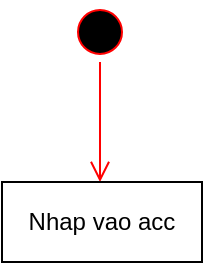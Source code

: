 <mxfile version="26.0.14">
  <diagram name="Page-1" id="cEh69xNHG-fxVZvTW5n-">
    <mxGraphModel dx="521" dy="557" grid="1" gridSize="10" guides="1" tooltips="1" connect="1" arrows="1" fold="1" page="1" pageScale="1" pageWidth="827" pageHeight="1169" math="0" shadow="0">
      <root>
        <mxCell id="0" />
        <mxCell id="1" parent="0" />
        <mxCell id="nz1jDX_mqMzVPb85zMXZ-42" value="" style="ellipse;html=1;shape=startState;fillColor=#000000;strokeColor=#ff0000;" vertex="1" parent="1">
          <mxGeometry x="224" y="200" width="30" height="30" as="geometry" />
        </mxCell>
        <mxCell id="nz1jDX_mqMzVPb85zMXZ-43" value="" style="edgeStyle=orthogonalEdgeStyle;html=1;verticalAlign=bottom;endArrow=open;endSize=8;strokeColor=#ff0000;rounded=0;" edge="1" source="nz1jDX_mqMzVPb85zMXZ-42" parent="1">
          <mxGeometry relative="1" as="geometry">
            <mxPoint x="239" y="290" as="targetPoint" />
          </mxGeometry>
        </mxCell>
        <mxCell id="nz1jDX_mqMzVPb85zMXZ-44" value="Nhap vao acc" style="whiteSpace=wrap;html=1;align=center;" vertex="1" parent="1">
          <mxGeometry x="190" y="290" width="100" height="40" as="geometry" />
        </mxCell>
      </root>
    </mxGraphModel>
  </diagram>
</mxfile>
